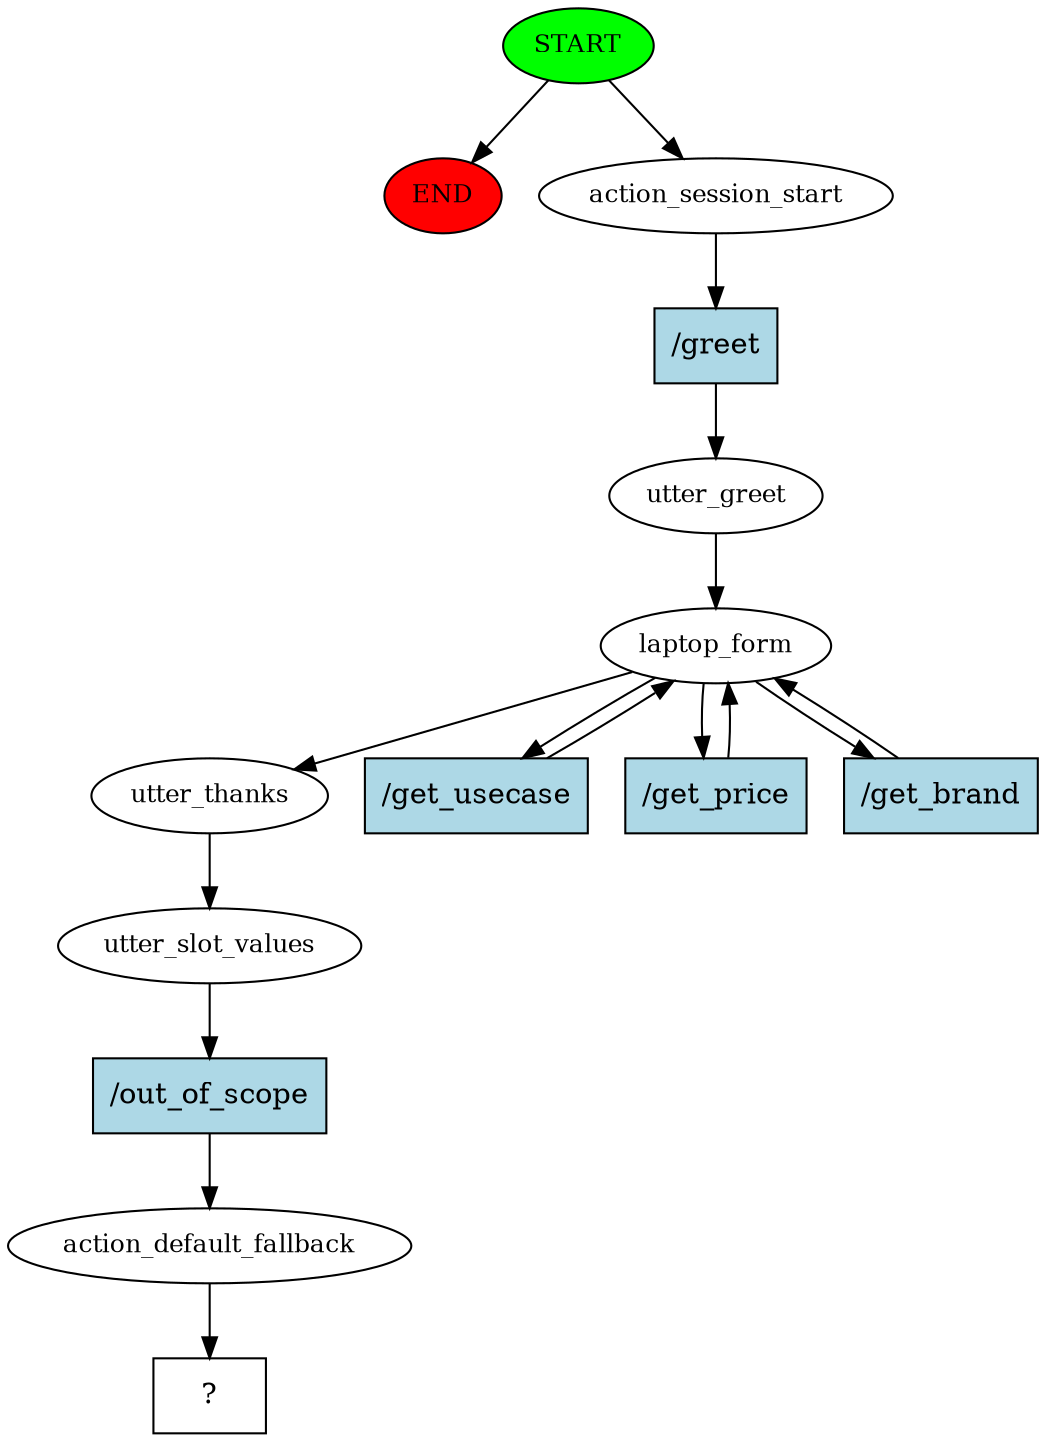 digraph  {
0 [class="start active", fillcolor=green, fontsize=12, label=START, style=filled];
"-1" [class=end, fillcolor=red, fontsize=12, label=END, style=filled];
1 [class=active, fontsize=12, label=action_session_start];
2 [class=active, fontsize=12, label=utter_greet];
3 [class=active, fontsize=12, label=laptop_form];
7 [class=active, fontsize=12, label=utter_thanks];
8 [class=active, fontsize=12, label=utter_slot_values];
9 [class=active, fontsize=12, label=action_default_fallback];
10 [class="intent dashed active", label="  ?  ", shape=rect];
11 [class="intent active", fillcolor=lightblue, label="/greet", shape=rect, style=filled];
12 [class="intent active", fillcolor=lightblue, label="/get_usecase", shape=rect, style=filled];
13 [class="intent active", fillcolor=lightblue, label="/get_price", shape=rect, style=filled];
14 [class="intent active", fillcolor=lightblue, label="/get_brand", shape=rect, style=filled];
15 [class="intent active", fillcolor=lightblue, label="/out_of_scope", shape=rect, style=filled];
0 -> "-1"  [class="", key=NONE, label=""];
0 -> 1  [class=active, key=NONE, label=""];
1 -> 11  [class=active, key=0];
2 -> 3  [class=active, key=NONE, label=""];
3 -> 7  [class=active, key=NONE, label=""];
3 -> 12  [class=active, key=0];
3 -> 13  [class=active, key=0];
3 -> 14  [class=active, key=0];
7 -> 8  [class=active, key=NONE, label=""];
8 -> 15  [class=active, key=0];
9 -> 10  [class=active, key=NONE, label=""];
11 -> 2  [class=active, key=0];
12 -> 3  [class=active, key=0];
13 -> 3  [class=active, key=0];
14 -> 3  [class=active, key=0];
15 -> 9  [class=active, key=0];
}
